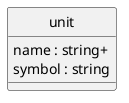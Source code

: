 @startuml uml
skinparam monochrome true
skinparam linetype ortho
hide circle

entity unit {
  name : string+
  symbol : string
}

@enduml
